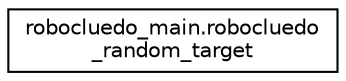 digraph "Graphical Class Hierarchy"
{
 // LATEX_PDF_SIZE
  edge [fontname="Helvetica",fontsize="10",labelfontname="Helvetica",labelfontsize="10"];
  node [fontname="Helvetica",fontsize="10",shape=record];
  rankdir="LR";
  Node0 [label="robocluedo_main.robocluedo\l_random_target",height=0.2,width=0.4,color="black", fillcolor="white", style="filled",URL="$a00199.html",tooltip="implementation of the state random_target."];
}
